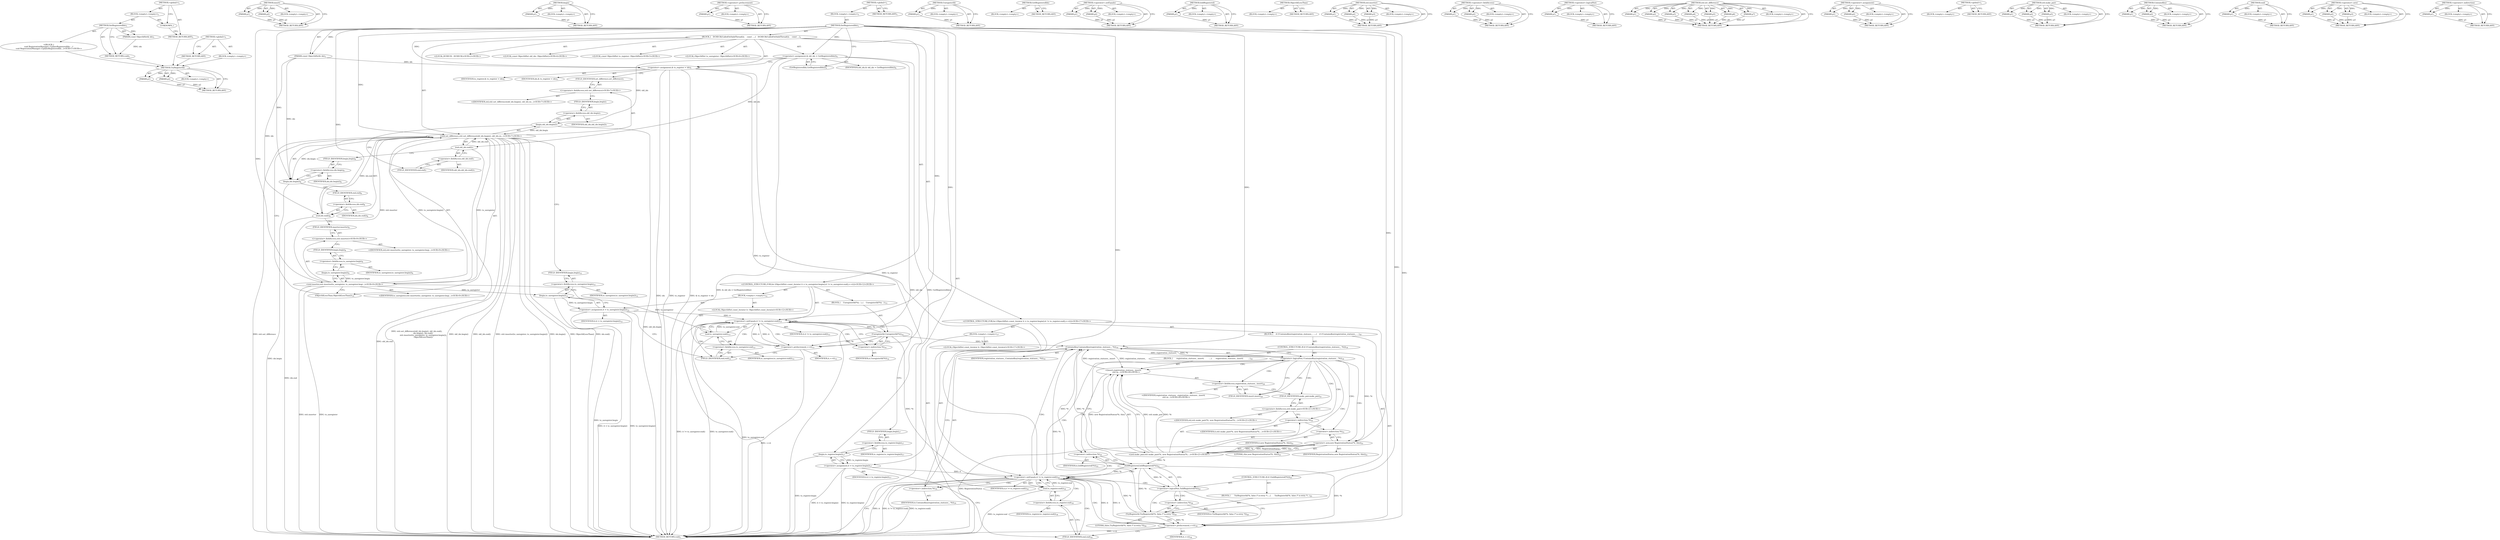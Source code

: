 digraph "&lt;global&gt;" {
vulnerable_236 [label=<(METHOD,TryRegisterId)>];
vulnerable_237 [label=<(PARAM,p1)>];
vulnerable_238 [label=<(PARAM,p2)>];
vulnerable_239 [label=<(BLOCK,&lt;empty&gt;,&lt;empty&gt;)>];
vulnerable_240 [label=<(METHOD_RETURN,ANY)>];
vulnerable_215 [label=<(METHOD,insert)>];
vulnerable_216 [label=<(PARAM,p1)>];
vulnerable_217 [label=<(PARAM,p2)>];
vulnerable_218 [label=<(BLOCK,&lt;empty&gt;,&lt;empty&gt;)>];
vulnerable_219 [label=<(METHOD_RETURN,ANY)>];
vulnerable_172 [label=<(METHOD,begin)>];
vulnerable_173 [label=<(PARAM,p1)>];
vulnerable_174 [label=<(BLOCK,&lt;empty&gt;,&lt;empty&gt;)>];
vulnerable_175 [label=<(METHOD_RETURN,ANY)>];
vulnerable_194 [label=<(METHOD,&lt;operator&gt;.preIncrement)>];
vulnerable_195 [label=<(PARAM,p1)>];
vulnerable_196 [label=<(BLOCK,&lt;empty&gt;,&lt;empty&gt;)>];
vulnerable_197 [label=<(METHOD_RETURN,ANY)>];
vulnerable_6 [label=<(METHOD,&lt;global&gt;)<SUB>1</SUB>>];
vulnerable_7 [label=<(BLOCK,&lt;empty&gt;,&lt;empty&gt;)<SUB>1</SUB>>];
vulnerable_8 [label=<(METHOD,SetRegisteredIds)<SUB>1</SUB>>];
vulnerable_9 [label=<(PARAM,const ObjectIdSet&amp; ids)<SUB>1</SUB>>];
vulnerable_10 [label=<(BLOCK,{
   DCHECK(CalledOnValidThread());
 
   const ...,{
   DCHECK(CalledOnValidThread());
 
   const ...)<SUB>1</SUB>>];
vulnerable_11 [label="<(LOCAL,DCHECK : DCHECK)<SUB>2</SUB>>"];
vulnerable_12 [label="<(LOCAL,const ObjectIdSet old_ids: ObjectIdSet)<SUB>4</SUB>>"];
vulnerable_13 [label=<(&lt;operator&gt;.assignment,&amp; old_ids = GetRegisteredIds())<SUB>4</SUB>>];
vulnerable_14 [label=<(IDENTIFIER,old_ids,&amp; old_ids = GetRegisteredIds())<SUB>4</SUB>>];
vulnerable_15 [label=<(GetRegisteredIds,GetRegisteredIds())<SUB>4</SUB>>];
vulnerable_16 [label="<(LOCAL,const ObjectIdSet to_register: ObjectIdSet)<SUB>5</SUB>>"];
vulnerable_17 [label=<(&lt;operator&gt;.assignment,&amp; to_register = ids)<SUB>5</SUB>>];
vulnerable_18 [label=<(IDENTIFIER,to_register,&amp; to_register = ids)<SUB>5</SUB>>];
vulnerable_19 [label=<(IDENTIFIER,ids,&amp; to_register = ids)<SUB>5</SUB>>];
vulnerable_20 [label="<(LOCAL,ObjectIdSet to_unregister: ObjectIdSet)<SUB>6</SUB>>"];
vulnerable_21 [label="<(std.set_difference,std::set_difference(old_ids.begin(), old_ids.en...)<SUB>7</SUB>>"];
vulnerable_22 [label="<(&lt;operator&gt;.fieldAccess,std::set_difference)<SUB>7</SUB>>"];
vulnerable_23 [label="<(IDENTIFIER,std,std::set_difference(old_ids.begin(), old_ids.en...)<SUB>7</SUB>>"];
vulnerable_24 [label=<(FIELD_IDENTIFIER,set_difference,set_difference)<SUB>7</SUB>>];
vulnerable_25 [label=<(begin,old_ids.begin())<SUB>7</SUB>>];
vulnerable_26 [label=<(&lt;operator&gt;.fieldAccess,old_ids.begin)<SUB>7</SUB>>];
vulnerable_27 [label=<(IDENTIFIER,old_ids,old_ids.begin())<SUB>7</SUB>>];
vulnerable_28 [label=<(FIELD_IDENTIFIER,begin,begin)<SUB>7</SUB>>];
vulnerable_29 [label=<(end,old_ids.end())<SUB>7</SUB>>];
vulnerable_30 [label=<(&lt;operator&gt;.fieldAccess,old_ids.end)<SUB>7</SUB>>];
vulnerable_31 [label=<(IDENTIFIER,old_ids,old_ids.end())<SUB>7</SUB>>];
vulnerable_32 [label=<(FIELD_IDENTIFIER,end,end)<SUB>7</SUB>>];
vulnerable_33 [label=<(begin,ids.begin())<SUB>8</SUB>>];
vulnerable_34 [label=<(&lt;operator&gt;.fieldAccess,ids.begin)<SUB>8</SUB>>];
vulnerable_35 [label=<(IDENTIFIER,ids,ids.begin())<SUB>8</SUB>>];
vulnerable_36 [label=<(FIELD_IDENTIFIER,begin,begin)<SUB>8</SUB>>];
vulnerable_37 [label=<(end,ids.end())<SUB>8</SUB>>];
vulnerable_38 [label=<(&lt;operator&gt;.fieldAccess,ids.end)<SUB>8</SUB>>];
vulnerable_39 [label=<(IDENTIFIER,ids,ids.end())<SUB>8</SUB>>];
vulnerable_40 [label=<(FIELD_IDENTIFIER,end,end)<SUB>8</SUB>>];
vulnerable_41 [label="<(std.inserter,std::inserter(to_unregister, to_unregister.begi...)<SUB>9</SUB>>"];
vulnerable_42 [label="<(&lt;operator&gt;.fieldAccess,std::inserter)<SUB>9</SUB>>"];
vulnerable_43 [label="<(IDENTIFIER,std,std::inserter(to_unregister, to_unregister.begi...)<SUB>9</SUB>>"];
vulnerable_44 [label=<(FIELD_IDENTIFIER,inserter,inserter)<SUB>9</SUB>>];
vulnerable_45 [label="<(IDENTIFIER,to_unregister,std::inserter(to_unregister, to_unregister.begi...)<SUB>9</SUB>>"];
vulnerable_46 [label=<(begin,to_unregister.begin())<SUB>9</SUB>>];
vulnerable_47 [label=<(&lt;operator&gt;.fieldAccess,to_unregister.begin)<SUB>9</SUB>>];
vulnerable_48 [label=<(IDENTIFIER,to_unregister,to_unregister.begin())<SUB>9</SUB>>];
vulnerable_49 [label=<(FIELD_IDENTIFIER,begin,begin)<SUB>9</SUB>>];
vulnerable_50 [label=<(ObjectIdLessThan,ObjectIdLessThan())<SUB>10</SUB>>];
vulnerable_51 [label="<(CONTROL_STRUCTURE,FOR,for (ObjectIdSet::const_iterator it = to_unregister.begin();it != to_unregister.end();++it))<SUB>12</SUB>>"];
vulnerable_52 [label=<(BLOCK,&lt;empty&gt;,&lt;empty&gt;)<SUB>12</SUB>>];
vulnerable_53 [label="<(LOCAL,ObjectIdSet.const_iterator it: ObjectIdSet.const_iterator)<SUB>12</SUB>>"];
vulnerable_54 [label=<(&lt;operator&gt;.assignment,it = to_unregister.begin())<SUB>12</SUB>>];
vulnerable_55 [label=<(IDENTIFIER,it,it = to_unregister.begin())<SUB>12</SUB>>];
vulnerable_56 [label=<(begin,to_unregister.begin())<SUB>12</SUB>>];
vulnerable_57 [label=<(&lt;operator&gt;.fieldAccess,to_unregister.begin)<SUB>12</SUB>>];
vulnerable_58 [label=<(IDENTIFIER,to_unregister,to_unregister.begin())<SUB>12</SUB>>];
vulnerable_59 [label=<(FIELD_IDENTIFIER,begin,begin)<SUB>12</SUB>>];
vulnerable_60 [label=<(&lt;operator&gt;.notEquals,it != to_unregister.end())<SUB>13</SUB>>];
vulnerable_61 [label=<(IDENTIFIER,it,it != to_unregister.end())<SUB>13</SUB>>];
vulnerable_62 [label=<(end,to_unregister.end())<SUB>13</SUB>>];
vulnerable_63 [label=<(&lt;operator&gt;.fieldAccess,to_unregister.end)<SUB>13</SUB>>];
vulnerable_64 [label=<(IDENTIFIER,to_unregister,to_unregister.end())<SUB>13</SUB>>];
vulnerable_65 [label=<(FIELD_IDENTIFIER,end,end)<SUB>13</SUB>>];
vulnerable_66 [label=<(&lt;operator&gt;.preIncrement,++it)<SUB>13</SUB>>];
vulnerable_67 [label=<(IDENTIFIER,it,++it)<SUB>13</SUB>>];
vulnerable_68 [label=<(BLOCK,{
    UnregisterId(*it);
  },{
    UnregisterId(*it);
  })<SUB>13</SUB>>];
vulnerable_69 [label=<(UnregisterId,UnregisterId(*it))<SUB>14</SUB>>];
vulnerable_70 [label=<(&lt;operator&gt;.indirection,*it)<SUB>14</SUB>>];
vulnerable_71 [label=<(IDENTIFIER,it,UnregisterId(*it))<SUB>14</SUB>>];
vulnerable_72 [label="<(CONTROL_STRUCTURE,FOR,for (ObjectIdSet::const_iterator it = to_register.begin();it != to_register.end();++it))<SUB>17</SUB>>"];
vulnerable_73 [label=<(BLOCK,&lt;empty&gt;,&lt;empty&gt;)<SUB>17</SUB>>];
vulnerable_74 [label="<(LOCAL,ObjectIdSet.const_iterator it: ObjectIdSet.const_iterator)<SUB>17</SUB>>"];
vulnerable_75 [label=<(&lt;operator&gt;.assignment,it = to_register.begin())<SUB>17</SUB>>];
vulnerable_76 [label=<(IDENTIFIER,it,it = to_register.begin())<SUB>17</SUB>>];
vulnerable_77 [label=<(begin,to_register.begin())<SUB>17</SUB>>];
vulnerable_78 [label=<(&lt;operator&gt;.fieldAccess,to_register.begin)<SUB>17</SUB>>];
vulnerable_79 [label=<(IDENTIFIER,to_register,to_register.begin())<SUB>17</SUB>>];
vulnerable_80 [label=<(FIELD_IDENTIFIER,begin,begin)<SUB>17</SUB>>];
vulnerable_81 [label=<(&lt;operator&gt;.notEquals,it != to_register.end())<SUB>18</SUB>>];
vulnerable_82 [label=<(IDENTIFIER,it,it != to_register.end())<SUB>18</SUB>>];
vulnerable_83 [label=<(end,to_register.end())<SUB>18</SUB>>];
vulnerable_84 [label=<(&lt;operator&gt;.fieldAccess,to_register.end)<SUB>18</SUB>>];
vulnerable_85 [label=<(IDENTIFIER,to_register,to_register.end())<SUB>18</SUB>>];
vulnerable_86 [label=<(FIELD_IDENTIFIER,end,end)<SUB>18</SUB>>];
vulnerable_87 [label=<(&lt;operator&gt;.preIncrement,++it)<SUB>18</SUB>>];
vulnerable_88 [label=<(IDENTIFIER,it,++it)<SUB>18</SUB>>];
vulnerable_89 [label=<(BLOCK,{
    if (!ContainsKey(registration_statuses_, ...,{
    if (!ContainsKey(registration_statuses_, ...)<SUB>18</SUB>>];
vulnerable_90 [label=<(CONTROL_STRUCTURE,IF,if (!ContainsKey(registration_statuses_, *it)))<SUB>19</SUB>>];
vulnerable_91 [label=<(&lt;operator&gt;.logicalNot,!ContainsKey(registration_statuses_, *it))<SUB>19</SUB>>];
vulnerable_92 [label=<(ContainsKey,ContainsKey(registration_statuses_, *it))<SUB>19</SUB>>];
vulnerable_93 [label=<(IDENTIFIER,registration_statuses_,ContainsKey(registration_statuses_, *it))<SUB>19</SUB>>];
vulnerable_94 [label=<(&lt;operator&gt;.indirection,*it)<SUB>19</SUB>>];
vulnerable_95 [label=<(IDENTIFIER,it,ContainsKey(registration_statuses_, *it))<SUB>19</SUB>>];
vulnerable_96 [label=<(BLOCK,{
      registration_statuses_.insert(
        ...,{
      registration_statuses_.insert(
        ...)<SUB>19</SUB>>];
vulnerable_97 [label="<(insert,registration_statuses_.insert(
          std::m...)<SUB>20</SUB>>"];
vulnerable_98 [label=<(&lt;operator&gt;.fieldAccess,registration_statuses_.insert)<SUB>20</SUB>>];
vulnerable_99 [label="<(IDENTIFIER,registration_statuses_,registration_statuses_.insert(
          std::m...)<SUB>20</SUB>>"];
vulnerable_100 [label=<(FIELD_IDENTIFIER,insert,insert)<SUB>20</SUB>>];
vulnerable_101 [label="<(std.make_pair,std::make_pair(*it, new RegistrationStatus(*it,...)<SUB>21</SUB>>"];
vulnerable_102 [label="<(&lt;operator&gt;.fieldAccess,std::make_pair)<SUB>21</SUB>>"];
vulnerable_103 [label="<(IDENTIFIER,std,std::make_pair(*it, new RegistrationStatus(*it,...)<SUB>21</SUB>>"];
vulnerable_104 [label=<(FIELD_IDENTIFIER,make_pair,make_pair)<SUB>21</SUB>>];
vulnerable_105 [label=<(&lt;operator&gt;.indirection,*it)<SUB>21</SUB>>];
vulnerable_106 [label="<(IDENTIFIER,it,std::make_pair(*it, new RegistrationStatus(*it,...)<SUB>21</SUB>>"];
vulnerable_107 [label=<(&lt;operator&gt;.new,new RegistrationStatus(*it, this))<SUB>21</SUB>>];
vulnerable_108 [label=<(IDENTIFIER,RegistrationStatus,new RegistrationStatus(*it, this))<SUB>21</SUB>>];
vulnerable_109 [label=<(&lt;operator&gt;.indirection,*it)<SUB>21</SUB>>];
vulnerable_110 [label=<(IDENTIFIER,it,new RegistrationStatus(*it, this))<SUB>21</SUB>>];
vulnerable_111 [label=<(LITERAL,this,new RegistrationStatus(*it, this))<SUB>21</SUB>>];
vulnerable_112 [label=<(CONTROL_STRUCTURE,IF,if (!IsIdRegistered(*it)))<SUB>23</SUB>>];
vulnerable_113 [label=<(&lt;operator&gt;.logicalNot,!IsIdRegistered(*it))<SUB>23</SUB>>];
vulnerable_114 [label=<(IsIdRegistered,IsIdRegistered(*it))<SUB>23</SUB>>];
vulnerable_115 [label=<(&lt;operator&gt;.indirection,*it)<SUB>23</SUB>>];
vulnerable_116 [label=<(IDENTIFIER,it,IsIdRegistered(*it))<SUB>23</SUB>>];
vulnerable_117 [label=<(BLOCK,{
      TryRegisterId(*it, false /* is-retry */...,{
      TryRegisterId(*it, false /* is-retry */...)<SUB>23</SUB>>];
vulnerable_118 [label=<(TryRegisterId,TryRegisterId(*it, false /* is-retry */))<SUB>24</SUB>>];
vulnerable_119 [label=<(&lt;operator&gt;.indirection,*it)<SUB>24</SUB>>];
vulnerable_120 [label=<(IDENTIFIER,it,TryRegisterId(*it, false /* is-retry */))<SUB>24</SUB>>];
vulnerable_121 [label=<(LITERAL,false,TryRegisterId(*it, false /* is-retry */))<SUB>24</SUB>>];
vulnerable_122 [label=<(METHOD_RETURN,void)<SUB>1</SUB>>];
vulnerable_124 [label=<(METHOD_RETURN,ANY)<SUB>1</SUB>>];
vulnerable_198 [label=<(METHOD,UnregisterId)>];
vulnerable_199 [label=<(PARAM,p1)>];
vulnerable_200 [label=<(BLOCK,&lt;empty&gt;,&lt;empty&gt;)>];
vulnerable_201 [label=<(METHOD_RETURN,ANY)>];
vulnerable_154 [label=<(METHOD,GetRegisteredIds)>];
vulnerable_155 [label=<(BLOCK,&lt;empty&gt;,&lt;empty&gt;)>];
vulnerable_156 [label=<(METHOD_RETURN,ANY)>];
vulnerable_189 [label=<(METHOD,&lt;operator&gt;.notEquals)>];
vulnerable_190 [label=<(PARAM,p1)>];
vulnerable_191 [label=<(PARAM,p2)>];
vulnerable_192 [label=<(BLOCK,&lt;empty&gt;,&lt;empty&gt;)>];
vulnerable_193 [label=<(METHOD_RETURN,ANY)>];
vulnerable_232 [label=<(METHOD,IsIdRegistered)>];
vulnerable_233 [label=<(PARAM,p1)>];
vulnerable_234 [label=<(BLOCK,&lt;empty&gt;,&lt;empty&gt;)>];
vulnerable_235 [label=<(METHOD_RETURN,ANY)>];
vulnerable_186 [label=<(METHOD,ObjectIdLessThan)>];
vulnerable_187 [label=<(BLOCK,&lt;empty&gt;,&lt;empty&gt;)>];
vulnerable_188 [label=<(METHOD_RETURN,ANY)>];
vulnerable_180 [label=<(METHOD,std.inserter)>];
vulnerable_181 [label=<(PARAM,p1)>];
vulnerable_182 [label=<(PARAM,p2)>];
vulnerable_183 [label=<(PARAM,p3)>];
vulnerable_184 [label=<(BLOCK,&lt;empty&gt;,&lt;empty&gt;)>];
vulnerable_185 [label=<(METHOD_RETURN,ANY)>];
vulnerable_167 [label=<(METHOD,&lt;operator&gt;.fieldAccess)>];
vulnerable_168 [label=<(PARAM,p1)>];
vulnerable_169 [label=<(PARAM,p2)>];
vulnerable_170 [label=<(BLOCK,&lt;empty&gt;,&lt;empty&gt;)>];
vulnerable_171 [label=<(METHOD_RETURN,ANY)>];
vulnerable_206 [label=<(METHOD,&lt;operator&gt;.logicalNot)>];
vulnerable_207 [label=<(PARAM,p1)>];
vulnerable_208 [label=<(BLOCK,&lt;empty&gt;,&lt;empty&gt;)>];
vulnerable_209 [label=<(METHOD_RETURN,ANY)>];
vulnerable_157 [label=<(METHOD,std.set_difference)>];
vulnerable_158 [label=<(PARAM,p1)>];
vulnerable_159 [label=<(PARAM,p2)>];
vulnerable_160 [label=<(PARAM,p3)>];
vulnerable_161 [label=<(PARAM,p4)>];
vulnerable_162 [label=<(PARAM,p5)>];
vulnerable_163 [label=<(PARAM,p6)>];
vulnerable_164 [label=<(PARAM,p7)>];
vulnerable_165 [label=<(BLOCK,&lt;empty&gt;,&lt;empty&gt;)>];
vulnerable_166 [label=<(METHOD_RETURN,ANY)>];
vulnerable_149 [label=<(METHOD,&lt;operator&gt;.assignment)>];
vulnerable_150 [label=<(PARAM,p1)>];
vulnerable_151 [label=<(PARAM,p2)>];
vulnerable_152 [label=<(BLOCK,&lt;empty&gt;,&lt;empty&gt;)>];
vulnerable_153 [label=<(METHOD_RETURN,ANY)>];
vulnerable_143 [label=<(METHOD,&lt;global&gt;)<SUB>1</SUB>>];
vulnerable_144 [label=<(BLOCK,&lt;empty&gt;,&lt;empty&gt;)>];
vulnerable_145 [label=<(METHOD_RETURN,ANY)>];
vulnerable_220 [label=<(METHOD,std.make_pair)>];
vulnerable_221 [label=<(PARAM,p1)>];
vulnerable_222 [label=<(PARAM,p2)>];
vulnerable_223 [label=<(PARAM,p3)>];
vulnerable_224 [label=<(BLOCK,&lt;empty&gt;,&lt;empty&gt;)>];
vulnerable_225 [label=<(METHOD_RETURN,ANY)>];
vulnerable_210 [label=<(METHOD,ContainsKey)>];
vulnerable_211 [label=<(PARAM,p1)>];
vulnerable_212 [label=<(PARAM,p2)>];
vulnerable_213 [label=<(BLOCK,&lt;empty&gt;,&lt;empty&gt;)>];
vulnerable_214 [label=<(METHOD_RETURN,ANY)>];
vulnerable_176 [label=<(METHOD,end)>];
vulnerable_177 [label=<(PARAM,p1)>];
vulnerable_178 [label=<(BLOCK,&lt;empty&gt;,&lt;empty&gt;)>];
vulnerable_179 [label=<(METHOD_RETURN,ANY)>];
vulnerable_226 [label=<(METHOD,&lt;operator&gt;.new)>];
vulnerable_227 [label=<(PARAM,p1)>];
vulnerable_228 [label=<(PARAM,p2)>];
vulnerable_229 [label=<(PARAM,p3)>];
vulnerable_230 [label=<(BLOCK,&lt;empty&gt;,&lt;empty&gt;)>];
vulnerable_231 [label=<(METHOD_RETURN,ANY)>];
vulnerable_202 [label=<(METHOD,&lt;operator&gt;.indirection)>];
vulnerable_203 [label=<(PARAM,p1)>];
vulnerable_204 [label=<(BLOCK,&lt;empty&gt;,&lt;empty&gt;)>];
vulnerable_205 [label=<(METHOD_RETURN,ANY)>];
fixed_6 [label=<(METHOD,&lt;global&gt;)<SUB>1</SUB>>];
fixed_7 [label=<(BLOCK,&lt;empty&gt;,&lt;empty&gt;)<SUB>1</SUB>>];
fixed_8 [label=<(METHOD,SetRegisteredIds)<SUB>1</SUB>>];
fixed_9 [label=<(PARAM,const ObjectIdSet&amp; ids)<SUB>1</SUB>>];
fixed_10 [label="<(BLOCK,{
void RegistrationManager::UpdateRegisteredIds...,{
void RegistrationManager::UpdateRegisteredIds...)<SUB>1</SUB>>"];
fixed_11 [label=<(METHOD_RETURN,void)<SUB>1</SUB>>];
fixed_13 [label=<(UNKNOWN,,)>];
fixed_14 [label=<(METHOD_RETURN,ANY)<SUB>1</SUB>>];
fixed_23 [label=<(METHOD,&lt;global&gt;)<SUB>1</SUB>>];
fixed_24 [label=<(BLOCK,&lt;empty&gt;,&lt;empty&gt;)>];
fixed_25 [label=<(METHOD_RETURN,ANY)>];
vulnerable_236 -> vulnerable_237  [key=0, label="AST: "];
vulnerable_236 -> vulnerable_237  [key=1, label="DDG: "];
vulnerable_236 -> vulnerable_239  [key=0, label="AST: "];
vulnerable_236 -> vulnerable_238  [key=0, label="AST: "];
vulnerable_236 -> vulnerable_238  [key=1, label="DDG: "];
vulnerable_236 -> vulnerable_240  [key=0, label="AST: "];
vulnerable_236 -> vulnerable_240  [key=1, label="CFG: "];
vulnerable_237 -> vulnerable_240  [key=0, label="DDG: p1"];
vulnerable_238 -> vulnerable_240  [key=0, label="DDG: p2"];
vulnerable_215 -> vulnerable_216  [key=0, label="AST: "];
vulnerable_215 -> vulnerable_216  [key=1, label="DDG: "];
vulnerable_215 -> vulnerable_218  [key=0, label="AST: "];
vulnerable_215 -> vulnerable_217  [key=0, label="AST: "];
vulnerable_215 -> vulnerable_217  [key=1, label="DDG: "];
vulnerable_215 -> vulnerable_219  [key=0, label="AST: "];
vulnerable_215 -> vulnerable_219  [key=1, label="CFG: "];
vulnerable_216 -> vulnerable_219  [key=0, label="DDG: p1"];
vulnerable_217 -> vulnerable_219  [key=0, label="DDG: p2"];
vulnerable_172 -> vulnerable_173  [key=0, label="AST: "];
vulnerable_172 -> vulnerable_173  [key=1, label="DDG: "];
vulnerable_172 -> vulnerable_174  [key=0, label="AST: "];
vulnerable_172 -> vulnerable_175  [key=0, label="AST: "];
vulnerable_172 -> vulnerable_175  [key=1, label="CFG: "];
vulnerable_173 -> vulnerable_175  [key=0, label="DDG: p1"];
vulnerable_194 -> vulnerable_195  [key=0, label="AST: "];
vulnerable_194 -> vulnerable_195  [key=1, label="DDG: "];
vulnerable_194 -> vulnerable_196  [key=0, label="AST: "];
vulnerable_194 -> vulnerable_197  [key=0, label="AST: "];
vulnerable_194 -> vulnerable_197  [key=1, label="CFG: "];
vulnerable_195 -> vulnerable_197  [key=0, label="DDG: p1"];
vulnerable_6 -> vulnerable_7  [key=0, label="AST: "];
vulnerable_6 -> vulnerable_124  [key=0, label="AST: "];
vulnerable_6 -> vulnerable_124  [key=1, label="CFG: "];
vulnerable_7 -> vulnerable_8  [key=0, label="AST: "];
vulnerable_8 -> vulnerable_9  [key=0, label="AST: "];
vulnerable_8 -> vulnerable_9  [key=1, label="DDG: "];
vulnerable_8 -> vulnerable_10  [key=0, label="AST: "];
vulnerable_8 -> vulnerable_122  [key=0, label="AST: "];
vulnerable_8 -> vulnerable_15  [key=0, label="CFG: "];
vulnerable_8 -> vulnerable_13  [key=0, label="DDG: "];
vulnerable_8 -> vulnerable_17  [key=0, label="DDG: "];
vulnerable_8 -> vulnerable_21  [key=0, label="DDG: "];
vulnerable_8 -> vulnerable_33  [key=0, label="DDG: "];
vulnerable_8 -> vulnerable_37  [key=0, label="DDG: "];
vulnerable_8 -> vulnerable_41  [key=0, label="DDG: "];
vulnerable_8 -> vulnerable_60  [key=0, label="DDG: "];
vulnerable_8 -> vulnerable_66  [key=0, label="DDG: "];
vulnerable_8 -> vulnerable_81  [key=0, label="DDG: "];
vulnerable_8 -> vulnerable_87  [key=0, label="DDG: "];
vulnerable_8 -> vulnerable_92  [key=0, label="DDG: "];
vulnerable_8 -> vulnerable_118  [key=0, label="DDG: "];
vulnerable_8 -> vulnerable_107  [key=0, label="DDG: "];
vulnerable_9 -> vulnerable_17  [key=0, label="DDG: ids"];
vulnerable_9 -> vulnerable_33  [key=0, label="DDG: ids"];
vulnerable_9 -> vulnerable_37  [key=0, label="DDG: ids"];
vulnerable_10 -> vulnerable_11  [key=0, label="AST: "];
vulnerable_10 -> vulnerable_12  [key=0, label="AST: "];
vulnerable_10 -> vulnerable_13  [key=0, label="AST: "];
vulnerable_10 -> vulnerable_16  [key=0, label="AST: "];
vulnerable_10 -> vulnerable_17  [key=0, label="AST: "];
vulnerable_10 -> vulnerable_20  [key=0, label="AST: "];
vulnerable_10 -> vulnerable_21  [key=0, label="AST: "];
vulnerable_10 -> vulnerable_51  [key=0, label="AST: "];
vulnerable_10 -> vulnerable_72  [key=0, label="AST: "];
vulnerable_13 -> vulnerable_14  [key=0, label="AST: "];
vulnerable_13 -> vulnerable_15  [key=0, label="AST: "];
vulnerable_13 -> vulnerable_17  [key=0, label="CFG: "];
vulnerable_13 -> vulnerable_122  [key=0, label="DDG: old_ids"];
vulnerable_13 -> vulnerable_122  [key=1, label="DDG: GetRegisteredIds()"];
vulnerable_13 -> vulnerable_122  [key=2, label="DDG: &amp; old_ids = GetRegisteredIds()"];
vulnerable_13 -> vulnerable_25  [key=0, label="DDG: old_ids"];
vulnerable_13 -> vulnerable_29  [key=0, label="DDG: old_ids"];
vulnerable_15 -> vulnerable_13  [key=0, label="CFG: "];
vulnerable_17 -> vulnerable_18  [key=0, label="AST: "];
vulnerable_17 -> vulnerable_19  [key=0, label="AST: "];
vulnerable_17 -> vulnerable_24  [key=0, label="CFG: "];
vulnerable_17 -> vulnerable_122  [key=0, label="DDG: to_register"];
vulnerable_17 -> vulnerable_122  [key=1, label="DDG: ids"];
vulnerable_17 -> vulnerable_122  [key=2, label="DDG: &amp; to_register = ids"];
vulnerable_17 -> vulnerable_83  [key=0, label="DDG: to_register"];
vulnerable_17 -> vulnerable_77  [key=0, label="DDG: to_register"];
vulnerable_21 -> vulnerable_22  [key=0, label="AST: "];
vulnerable_21 -> vulnerable_25  [key=0, label="AST: "];
vulnerable_21 -> vulnerable_29  [key=0, label="AST: "];
vulnerable_21 -> vulnerable_33  [key=0, label="AST: "];
vulnerable_21 -> vulnerable_37  [key=0, label="AST: "];
vulnerable_21 -> vulnerable_41  [key=0, label="AST: "];
vulnerable_21 -> vulnerable_50  [key=0, label="AST: "];
vulnerable_21 -> vulnerable_59  [key=0, label="CFG: "];
vulnerable_21 -> vulnerable_122  [key=0, label="DDG: std::set_difference"];
vulnerable_21 -> vulnerable_122  [key=1, label="DDG: old_ids.begin()"];
vulnerable_21 -> vulnerable_122  [key=2, label="DDG: old_ids.end()"];
vulnerable_21 -> vulnerable_122  [key=3, label="DDG: ids.begin()"];
vulnerable_21 -> vulnerable_122  [key=4, label="DDG: ids.end()"];
vulnerable_21 -> vulnerable_122  [key=5, label="DDG: std::inserter(to_unregister, to_unregister.begin())"];
vulnerable_21 -> vulnerable_122  [key=6, label="DDG: ObjectIdLessThan()"];
vulnerable_21 -> vulnerable_122  [key=7, label="DDG: std::set_difference(old_ids.begin(), old_ids.end(),
                      ids.begin(), ids.end(),
                      std::inserter(to_unregister, to_unregister.begin()),
                      ObjectIdLessThan())"];
vulnerable_22 -> vulnerable_23  [key=0, label="AST: "];
vulnerable_22 -> vulnerable_24  [key=0, label="AST: "];
vulnerable_22 -> vulnerable_28  [key=0, label="CFG: "];
vulnerable_24 -> vulnerable_22  [key=0, label="CFG: "];
vulnerable_25 -> vulnerable_26  [key=0, label="AST: "];
vulnerable_25 -> vulnerable_32  [key=0, label="CFG: "];
vulnerable_25 -> vulnerable_122  [key=0, label="DDG: old_ids.begin"];
vulnerable_25 -> vulnerable_21  [key=0, label="DDG: old_ids.begin"];
vulnerable_26 -> vulnerable_27  [key=0, label="AST: "];
vulnerable_26 -> vulnerable_28  [key=0, label="AST: "];
vulnerable_26 -> vulnerable_25  [key=0, label="CFG: "];
vulnerable_28 -> vulnerable_26  [key=0, label="CFG: "];
vulnerable_29 -> vulnerable_30  [key=0, label="AST: "];
vulnerable_29 -> vulnerable_36  [key=0, label="CFG: "];
vulnerable_29 -> vulnerable_122  [key=0, label="DDG: old_ids.end"];
vulnerable_29 -> vulnerable_21  [key=0, label="DDG: old_ids.end"];
vulnerable_30 -> vulnerable_31  [key=0, label="AST: "];
vulnerable_30 -> vulnerable_32  [key=0, label="AST: "];
vulnerable_30 -> vulnerable_29  [key=0, label="CFG: "];
vulnerable_32 -> vulnerable_30  [key=0, label="CFG: "];
vulnerable_33 -> vulnerable_34  [key=0, label="AST: "];
vulnerable_33 -> vulnerable_40  [key=0, label="CFG: "];
vulnerable_33 -> vulnerable_122  [key=0, label="DDG: ids.begin"];
vulnerable_33 -> vulnerable_21  [key=0, label="DDG: ids.begin"];
vulnerable_34 -> vulnerable_35  [key=0, label="AST: "];
vulnerable_34 -> vulnerable_36  [key=0, label="AST: "];
vulnerable_34 -> vulnerable_33  [key=0, label="CFG: "];
vulnerable_36 -> vulnerable_34  [key=0, label="CFG: "];
vulnerable_37 -> vulnerable_38  [key=0, label="AST: "];
vulnerable_37 -> vulnerable_44  [key=0, label="CFG: "];
vulnerable_37 -> vulnerable_122  [key=0, label="DDG: ids.end"];
vulnerable_37 -> vulnerable_21  [key=0, label="DDG: ids.end"];
vulnerable_38 -> vulnerable_39  [key=0, label="AST: "];
vulnerable_38 -> vulnerable_40  [key=0, label="AST: "];
vulnerable_38 -> vulnerable_37  [key=0, label="CFG: "];
vulnerable_40 -> vulnerable_38  [key=0, label="CFG: "];
vulnerable_41 -> vulnerable_42  [key=0, label="AST: "];
vulnerable_41 -> vulnerable_45  [key=0, label="AST: "];
vulnerable_41 -> vulnerable_46  [key=0, label="AST: "];
vulnerable_41 -> vulnerable_50  [key=0, label="CFG: "];
vulnerable_41 -> vulnerable_122  [key=0, label="DDG: std::inserter"];
vulnerable_41 -> vulnerable_122  [key=1, label="DDG: to_unregister"];
vulnerable_41 -> vulnerable_21  [key=0, label="DDG: std::inserter"];
vulnerable_41 -> vulnerable_21  [key=1, label="DDG: to_unregister"];
vulnerable_41 -> vulnerable_21  [key=2, label="DDG: to_unregister.begin()"];
vulnerable_41 -> vulnerable_62  [key=0, label="DDG: to_unregister"];
vulnerable_41 -> vulnerable_56  [key=0, label="DDG: to_unregister"];
vulnerable_42 -> vulnerable_43  [key=0, label="AST: "];
vulnerable_42 -> vulnerable_44  [key=0, label="AST: "];
vulnerable_42 -> vulnerable_49  [key=0, label="CFG: "];
vulnerable_44 -> vulnerable_42  [key=0, label="CFG: "];
vulnerable_46 -> vulnerable_47  [key=0, label="AST: "];
vulnerable_46 -> vulnerable_41  [key=0, label="CFG: "];
vulnerable_46 -> vulnerable_41  [key=1, label="DDG: to_unregister.begin"];
vulnerable_47 -> vulnerable_48  [key=0, label="AST: "];
vulnerable_47 -> vulnerable_49  [key=0, label="AST: "];
vulnerable_47 -> vulnerable_46  [key=0, label="CFG: "];
vulnerable_49 -> vulnerable_47  [key=0, label="CFG: "];
vulnerable_50 -> vulnerable_21  [key=0, label="CFG: "];
vulnerable_51 -> vulnerable_52  [key=0, label="AST: "];
vulnerable_51 -> vulnerable_60  [key=0, label="AST: "];
vulnerable_51 -> vulnerable_66  [key=0, label="AST: "];
vulnerable_51 -> vulnerable_68  [key=0, label="AST: "];
vulnerable_52 -> vulnerable_53  [key=0, label="AST: "];
vulnerable_52 -> vulnerable_54  [key=0, label="AST: "];
vulnerable_54 -> vulnerable_55  [key=0, label="AST: "];
vulnerable_54 -> vulnerable_56  [key=0, label="AST: "];
vulnerable_54 -> vulnerable_65  [key=0, label="CFG: "];
vulnerable_54 -> vulnerable_122  [key=0, label="DDG: to_unregister.begin()"];
vulnerable_54 -> vulnerable_122  [key=1, label="DDG: it = to_unregister.begin()"];
vulnerable_54 -> vulnerable_60  [key=0, label="DDG: it"];
vulnerable_56 -> vulnerable_57  [key=0, label="AST: "];
vulnerable_56 -> vulnerable_54  [key=0, label="CFG: "];
vulnerable_56 -> vulnerable_54  [key=1, label="DDG: to_unregister.begin"];
vulnerable_56 -> vulnerable_122  [key=0, label="DDG: to_unregister.begin"];
vulnerable_57 -> vulnerable_58  [key=0, label="AST: "];
vulnerable_57 -> vulnerable_59  [key=0, label="AST: "];
vulnerable_57 -> vulnerable_56  [key=0, label="CFG: "];
vulnerable_59 -> vulnerable_57  [key=0, label="CFG: "];
vulnerable_60 -> vulnerable_61  [key=0, label="AST: "];
vulnerable_60 -> vulnerable_62  [key=0, label="AST: "];
vulnerable_60 -> vulnerable_62  [key=1, label="CDG: "];
vulnerable_60 -> vulnerable_70  [key=0, label="CFG: "];
vulnerable_60 -> vulnerable_70  [key=1, label="CDG: "];
vulnerable_60 -> vulnerable_80  [key=0, label="CFG: "];
vulnerable_60 -> vulnerable_122  [key=0, label="DDG: to_unregister.end()"];
vulnerable_60 -> vulnerable_122  [key=1, label="DDG: it != to_unregister.end()"];
vulnerable_60 -> vulnerable_66  [key=0, label="DDG: it"];
vulnerable_60 -> vulnerable_66  [key=1, label="CDG: "];
vulnerable_60 -> vulnerable_60  [key=0, label="CDG: "];
vulnerable_60 -> vulnerable_69  [key=0, label="CDG: "];
vulnerable_60 -> vulnerable_63  [key=0, label="CDG: "];
vulnerable_60 -> vulnerable_65  [key=0, label="CDG: "];
vulnerable_62 -> vulnerable_63  [key=0, label="AST: "];
vulnerable_62 -> vulnerable_60  [key=0, label="CFG: "];
vulnerable_62 -> vulnerable_60  [key=1, label="DDG: to_unregister.end"];
vulnerable_62 -> vulnerable_122  [key=0, label="DDG: to_unregister.end"];
vulnerable_63 -> vulnerable_64  [key=0, label="AST: "];
vulnerable_63 -> vulnerable_65  [key=0, label="AST: "];
vulnerable_63 -> vulnerable_62  [key=0, label="CFG: "];
vulnerable_65 -> vulnerable_63  [key=0, label="CFG: "];
vulnerable_66 -> vulnerable_67  [key=0, label="AST: "];
vulnerable_66 -> vulnerable_65  [key=0, label="CFG: "];
vulnerable_66 -> vulnerable_122  [key=0, label="DDG: ++it"];
vulnerable_66 -> vulnerable_60  [key=0, label="DDG: it"];
vulnerable_68 -> vulnerable_69  [key=0, label="AST: "];
vulnerable_69 -> vulnerable_70  [key=0, label="AST: "];
vulnerable_69 -> vulnerable_66  [key=0, label="CFG: "];
vulnerable_69 -> vulnerable_66  [key=1, label="DDG: *it"];
vulnerable_69 -> vulnerable_60  [key=0, label="DDG: *it"];
vulnerable_69 -> vulnerable_81  [key=0, label="DDG: *it"];
vulnerable_69 -> vulnerable_92  [key=0, label="DDG: *it"];
vulnerable_70 -> vulnerable_71  [key=0, label="AST: "];
vulnerable_70 -> vulnerable_69  [key=0, label="CFG: "];
vulnerable_72 -> vulnerable_73  [key=0, label="AST: "];
vulnerable_72 -> vulnerable_81  [key=0, label="AST: "];
vulnerable_72 -> vulnerable_87  [key=0, label="AST: "];
vulnerable_72 -> vulnerable_89  [key=0, label="AST: "];
vulnerable_73 -> vulnerable_74  [key=0, label="AST: "];
vulnerable_73 -> vulnerable_75  [key=0, label="AST: "];
vulnerable_75 -> vulnerable_76  [key=0, label="AST: "];
vulnerable_75 -> vulnerable_77  [key=0, label="AST: "];
vulnerable_75 -> vulnerable_86  [key=0, label="CFG: "];
vulnerable_75 -> vulnerable_122  [key=0, label="DDG: to_register.begin()"];
vulnerable_75 -> vulnerable_122  [key=1, label="DDG: it = to_register.begin()"];
vulnerable_75 -> vulnerable_81  [key=0, label="DDG: it"];
vulnerable_77 -> vulnerable_78  [key=0, label="AST: "];
vulnerable_77 -> vulnerable_75  [key=0, label="CFG: "];
vulnerable_77 -> vulnerable_75  [key=1, label="DDG: to_register.begin"];
vulnerable_77 -> vulnerable_122  [key=0, label="DDG: to_register.begin"];
vulnerable_78 -> vulnerable_79  [key=0, label="AST: "];
vulnerable_78 -> vulnerable_80  [key=0, label="AST: "];
vulnerable_78 -> vulnerable_77  [key=0, label="CFG: "];
vulnerable_80 -> vulnerable_78  [key=0, label="CFG: "];
vulnerable_81 -> vulnerable_82  [key=0, label="AST: "];
vulnerable_81 -> vulnerable_83  [key=0, label="AST: "];
vulnerable_81 -> vulnerable_83  [key=1, label="CDG: "];
vulnerable_81 -> vulnerable_122  [key=0, label="CFG: "];
vulnerable_81 -> vulnerable_122  [key=1, label="DDG: it"];
vulnerable_81 -> vulnerable_122  [key=2, label="DDG: to_register.end()"];
vulnerable_81 -> vulnerable_122  [key=3, label="DDG: it != to_register.end()"];
vulnerable_81 -> vulnerable_94  [key=0, label="CFG: "];
vulnerable_81 -> vulnerable_94  [key=1, label="CDG: "];
vulnerable_81 -> vulnerable_87  [key=0, label="DDG: it"];
vulnerable_81 -> vulnerable_87  [key=1, label="CDG: "];
vulnerable_81 -> vulnerable_115  [key=0, label="CDG: "];
vulnerable_81 -> vulnerable_113  [key=0, label="CDG: "];
vulnerable_81 -> vulnerable_81  [key=0, label="CDG: "];
vulnerable_81 -> vulnerable_84  [key=0, label="CDG: "];
vulnerable_81 -> vulnerable_114  [key=0, label="CDG: "];
vulnerable_81 -> vulnerable_92  [key=0, label="CDG: "];
vulnerable_81 -> vulnerable_91  [key=0, label="CDG: "];
vulnerable_81 -> vulnerable_86  [key=0, label="CDG: "];
vulnerable_83 -> vulnerable_84  [key=0, label="AST: "];
vulnerable_83 -> vulnerable_81  [key=0, label="CFG: "];
vulnerable_83 -> vulnerable_81  [key=1, label="DDG: to_register.end"];
vulnerable_83 -> vulnerable_122  [key=0, label="DDG: to_register.end"];
vulnerable_84 -> vulnerable_85  [key=0, label="AST: "];
vulnerable_84 -> vulnerable_86  [key=0, label="AST: "];
vulnerable_84 -> vulnerable_83  [key=0, label="CFG: "];
vulnerable_86 -> vulnerable_84  [key=0, label="CFG: "];
vulnerable_87 -> vulnerable_88  [key=0, label="AST: "];
vulnerable_87 -> vulnerable_86  [key=0, label="CFG: "];
vulnerable_87 -> vulnerable_122  [key=0, label="DDG: ++it"];
vulnerable_87 -> vulnerable_81  [key=0, label="DDG: it"];
vulnerable_89 -> vulnerable_90  [key=0, label="AST: "];
vulnerable_89 -> vulnerable_112  [key=0, label="AST: "];
vulnerable_90 -> vulnerable_91  [key=0, label="AST: "];
vulnerable_90 -> vulnerable_96  [key=0, label="AST: "];
vulnerable_91 -> vulnerable_92  [key=0, label="AST: "];
vulnerable_91 -> vulnerable_100  [key=0, label="CFG: "];
vulnerable_91 -> vulnerable_100  [key=1, label="CDG: "];
vulnerable_91 -> vulnerable_115  [key=0, label="CFG: "];
vulnerable_91 -> vulnerable_107  [key=0, label="CDG: "];
vulnerable_91 -> vulnerable_98  [key=0, label="CDG: "];
vulnerable_91 -> vulnerable_105  [key=0, label="CDG: "];
vulnerable_91 -> vulnerable_102  [key=0, label="CDG: "];
vulnerable_91 -> vulnerable_104  [key=0, label="CDG: "];
vulnerable_91 -> vulnerable_97  [key=0, label="CDG: "];
vulnerable_91 -> vulnerable_101  [key=0, label="CDG: "];
vulnerable_91 -> vulnerable_109  [key=0, label="CDG: "];
vulnerable_92 -> vulnerable_93  [key=0, label="AST: "];
vulnerable_92 -> vulnerable_94  [key=0, label="AST: "];
vulnerable_92 -> vulnerable_91  [key=0, label="CFG: "];
vulnerable_92 -> vulnerable_91  [key=1, label="DDG: registration_statuses_"];
vulnerable_92 -> vulnerable_91  [key=2, label="DDG: *it"];
vulnerable_92 -> vulnerable_97  [key=0, label="DDG: registration_statuses_"];
vulnerable_92 -> vulnerable_114  [key=0, label="DDG: *it"];
vulnerable_92 -> vulnerable_107  [key=0, label="DDG: *it"];
vulnerable_94 -> vulnerable_95  [key=0, label="AST: "];
vulnerable_94 -> vulnerable_92  [key=0, label="CFG: "];
vulnerable_96 -> vulnerable_97  [key=0, label="AST: "];
vulnerable_97 -> vulnerable_98  [key=0, label="AST: "];
vulnerable_97 -> vulnerable_101  [key=0, label="AST: "];
vulnerable_97 -> vulnerable_115  [key=0, label="CFG: "];
vulnerable_97 -> vulnerable_92  [key=0, label="DDG: registration_statuses_.insert"];
vulnerable_98 -> vulnerable_99  [key=0, label="AST: "];
vulnerable_98 -> vulnerable_100  [key=0, label="AST: "];
vulnerable_98 -> vulnerable_104  [key=0, label="CFG: "];
vulnerable_100 -> vulnerable_98  [key=0, label="CFG: "];
vulnerable_101 -> vulnerable_102  [key=0, label="AST: "];
vulnerable_101 -> vulnerable_105  [key=0, label="AST: "];
vulnerable_101 -> vulnerable_107  [key=0, label="AST: "];
vulnerable_101 -> vulnerable_97  [key=0, label="CFG: "];
vulnerable_101 -> vulnerable_97  [key=1, label="DDG: std::make_pair"];
vulnerable_101 -> vulnerable_97  [key=2, label="DDG: *it"];
vulnerable_101 -> vulnerable_97  [key=3, label="DDG: new RegistrationStatus(*it, this)"];
vulnerable_101 -> vulnerable_114  [key=0, label="DDG: *it"];
vulnerable_102 -> vulnerable_103  [key=0, label="AST: "];
vulnerable_102 -> vulnerable_104  [key=0, label="AST: "];
vulnerable_102 -> vulnerable_105  [key=0, label="CFG: "];
vulnerable_104 -> vulnerable_102  [key=0, label="CFG: "];
vulnerable_105 -> vulnerable_106  [key=0, label="AST: "];
vulnerable_105 -> vulnerable_109  [key=0, label="CFG: "];
vulnerable_107 -> vulnerable_108  [key=0, label="AST: "];
vulnerable_107 -> vulnerable_109  [key=0, label="AST: "];
vulnerable_107 -> vulnerable_111  [key=0, label="AST: "];
vulnerable_107 -> vulnerable_101  [key=0, label="CFG: "];
vulnerable_107 -> vulnerable_101  [key=1, label="DDG: *it"];
vulnerable_107 -> vulnerable_101  [key=2, label="DDG: RegistrationStatus"];
vulnerable_107 -> vulnerable_101  [key=3, label="DDG: this"];
vulnerable_107 -> vulnerable_122  [key=0, label="DDG: RegistrationStatus"];
vulnerable_109 -> vulnerable_110  [key=0, label="AST: "];
vulnerable_109 -> vulnerable_107  [key=0, label="CFG: "];
vulnerable_112 -> vulnerable_113  [key=0, label="AST: "];
vulnerable_112 -> vulnerable_117  [key=0, label="AST: "];
vulnerable_113 -> vulnerable_114  [key=0, label="AST: "];
vulnerable_113 -> vulnerable_119  [key=0, label="CFG: "];
vulnerable_113 -> vulnerable_119  [key=1, label="CDG: "];
vulnerable_113 -> vulnerable_87  [key=0, label="CFG: "];
vulnerable_113 -> vulnerable_118  [key=0, label="CDG: "];
vulnerable_114 -> vulnerable_115  [key=0, label="AST: "];
vulnerable_114 -> vulnerable_113  [key=0, label="CFG: "];
vulnerable_114 -> vulnerable_113  [key=1, label="DDG: *it"];
vulnerable_114 -> vulnerable_81  [key=0, label="DDG: *it"];
vulnerable_114 -> vulnerable_87  [key=0, label="DDG: *it"];
vulnerable_114 -> vulnerable_92  [key=0, label="DDG: *it"];
vulnerable_114 -> vulnerable_118  [key=0, label="DDG: *it"];
vulnerable_115 -> vulnerable_116  [key=0, label="AST: "];
vulnerable_115 -> vulnerable_114  [key=0, label="CFG: "];
vulnerable_117 -> vulnerable_118  [key=0, label="AST: "];
vulnerable_118 -> vulnerable_119  [key=0, label="AST: "];
vulnerable_118 -> vulnerable_121  [key=0, label="AST: "];
vulnerable_118 -> vulnerable_87  [key=0, label="CFG: "];
vulnerable_118 -> vulnerable_87  [key=1, label="DDG: *it"];
vulnerable_118 -> vulnerable_81  [key=0, label="DDG: *it"];
vulnerable_118 -> vulnerable_92  [key=0, label="DDG: *it"];
vulnerable_119 -> vulnerable_120  [key=0, label="AST: "];
vulnerable_119 -> vulnerable_118  [key=0, label="CFG: "];
vulnerable_198 -> vulnerable_199  [key=0, label="AST: "];
vulnerable_198 -> vulnerable_199  [key=1, label="DDG: "];
vulnerable_198 -> vulnerable_200  [key=0, label="AST: "];
vulnerable_198 -> vulnerable_201  [key=0, label="AST: "];
vulnerable_198 -> vulnerable_201  [key=1, label="CFG: "];
vulnerable_199 -> vulnerable_201  [key=0, label="DDG: p1"];
vulnerable_154 -> vulnerable_155  [key=0, label="AST: "];
vulnerable_154 -> vulnerable_156  [key=0, label="AST: "];
vulnerable_154 -> vulnerable_156  [key=1, label="CFG: "];
vulnerable_189 -> vulnerable_190  [key=0, label="AST: "];
vulnerable_189 -> vulnerable_190  [key=1, label="DDG: "];
vulnerable_189 -> vulnerable_192  [key=0, label="AST: "];
vulnerable_189 -> vulnerable_191  [key=0, label="AST: "];
vulnerable_189 -> vulnerable_191  [key=1, label="DDG: "];
vulnerable_189 -> vulnerable_193  [key=0, label="AST: "];
vulnerable_189 -> vulnerable_193  [key=1, label="CFG: "];
vulnerable_190 -> vulnerable_193  [key=0, label="DDG: p1"];
vulnerable_191 -> vulnerable_193  [key=0, label="DDG: p2"];
vulnerable_232 -> vulnerable_233  [key=0, label="AST: "];
vulnerable_232 -> vulnerable_233  [key=1, label="DDG: "];
vulnerable_232 -> vulnerable_234  [key=0, label="AST: "];
vulnerable_232 -> vulnerable_235  [key=0, label="AST: "];
vulnerable_232 -> vulnerable_235  [key=1, label="CFG: "];
vulnerable_233 -> vulnerable_235  [key=0, label="DDG: p1"];
vulnerable_186 -> vulnerable_187  [key=0, label="AST: "];
vulnerable_186 -> vulnerable_188  [key=0, label="AST: "];
vulnerable_186 -> vulnerable_188  [key=1, label="CFG: "];
vulnerable_180 -> vulnerable_181  [key=0, label="AST: "];
vulnerable_180 -> vulnerable_181  [key=1, label="DDG: "];
vulnerable_180 -> vulnerable_184  [key=0, label="AST: "];
vulnerable_180 -> vulnerable_182  [key=0, label="AST: "];
vulnerable_180 -> vulnerable_182  [key=1, label="DDG: "];
vulnerable_180 -> vulnerable_185  [key=0, label="AST: "];
vulnerable_180 -> vulnerable_185  [key=1, label="CFG: "];
vulnerable_180 -> vulnerable_183  [key=0, label="AST: "];
vulnerable_180 -> vulnerable_183  [key=1, label="DDG: "];
vulnerable_181 -> vulnerable_185  [key=0, label="DDG: p1"];
vulnerable_182 -> vulnerable_185  [key=0, label="DDG: p2"];
vulnerable_183 -> vulnerable_185  [key=0, label="DDG: p3"];
vulnerable_167 -> vulnerable_168  [key=0, label="AST: "];
vulnerable_167 -> vulnerable_168  [key=1, label="DDG: "];
vulnerable_167 -> vulnerable_170  [key=0, label="AST: "];
vulnerable_167 -> vulnerable_169  [key=0, label="AST: "];
vulnerable_167 -> vulnerable_169  [key=1, label="DDG: "];
vulnerable_167 -> vulnerable_171  [key=0, label="AST: "];
vulnerable_167 -> vulnerable_171  [key=1, label="CFG: "];
vulnerable_168 -> vulnerable_171  [key=0, label="DDG: p1"];
vulnerable_169 -> vulnerable_171  [key=0, label="DDG: p2"];
vulnerable_206 -> vulnerable_207  [key=0, label="AST: "];
vulnerable_206 -> vulnerable_207  [key=1, label="DDG: "];
vulnerable_206 -> vulnerable_208  [key=0, label="AST: "];
vulnerable_206 -> vulnerable_209  [key=0, label="AST: "];
vulnerable_206 -> vulnerable_209  [key=1, label="CFG: "];
vulnerable_207 -> vulnerable_209  [key=0, label="DDG: p1"];
vulnerable_157 -> vulnerable_158  [key=0, label="AST: "];
vulnerable_157 -> vulnerable_158  [key=1, label="DDG: "];
vulnerable_157 -> vulnerable_165  [key=0, label="AST: "];
vulnerable_157 -> vulnerable_159  [key=0, label="AST: "];
vulnerable_157 -> vulnerable_159  [key=1, label="DDG: "];
vulnerable_157 -> vulnerable_166  [key=0, label="AST: "];
vulnerable_157 -> vulnerable_166  [key=1, label="CFG: "];
vulnerable_157 -> vulnerable_160  [key=0, label="AST: "];
vulnerable_157 -> vulnerable_160  [key=1, label="DDG: "];
vulnerable_157 -> vulnerable_161  [key=0, label="AST: "];
vulnerable_157 -> vulnerable_161  [key=1, label="DDG: "];
vulnerable_157 -> vulnerable_162  [key=0, label="AST: "];
vulnerable_157 -> vulnerable_162  [key=1, label="DDG: "];
vulnerable_157 -> vulnerable_163  [key=0, label="AST: "];
vulnerable_157 -> vulnerable_163  [key=1, label="DDG: "];
vulnerable_157 -> vulnerable_164  [key=0, label="AST: "];
vulnerable_157 -> vulnerable_164  [key=1, label="DDG: "];
vulnerable_158 -> vulnerable_166  [key=0, label="DDG: p1"];
vulnerable_159 -> vulnerable_166  [key=0, label="DDG: p2"];
vulnerable_160 -> vulnerable_166  [key=0, label="DDG: p3"];
vulnerable_161 -> vulnerable_166  [key=0, label="DDG: p4"];
vulnerable_162 -> vulnerable_166  [key=0, label="DDG: p5"];
vulnerable_163 -> vulnerable_166  [key=0, label="DDG: p6"];
vulnerable_164 -> vulnerable_166  [key=0, label="DDG: p7"];
vulnerable_149 -> vulnerable_150  [key=0, label="AST: "];
vulnerable_149 -> vulnerable_150  [key=1, label="DDG: "];
vulnerable_149 -> vulnerable_152  [key=0, label="AST: "];
vulnerable_149 -> vulnerable_151  [key=0, label="AST: "];
vulnerable_149 -> vulnerable_151  [key=1, label="DDG: "];
vulnerable_149 -> vulnerable_153  [key=0, label="AST: "];
vulnerable_149 -> vulnerable_153  [key=1, label="CFG: "];
vulnerable_150 -> vulnerable_153  [key=0, label="DDG: p1"];
vulnerable_151 -> vulnerable_153  [key=0, label="DDG: p2"];
vulnerable_143 -> vulnerable_144  [key=0, label="AST: "];
vulnerable_143 -> vulnerable_145  [key=0, label="AST: "];
vulnerable_143 -> vulnerable_145  [key=1, label="CFG: "];
vulnerable_220 -> vulnerable_221  [key=0, label="AST: "];
vulnerable_220 -> vulnerable_221  [key=1, label="DDG: "];
vulnerable_220 -> vulnerable_224  [key=0, label="AST: "];
vulnerable_220 -> vulnerable_222  [key=0, label="AST: "];
vulnerable_220 -> vulnerable_222  [key=1, label="DDG: "];
vulnerable_220 -> vulnerable_225  [key=0, label="AST: "];
vulnerable_220 -> vulnerable_225  [key=1, label="CFG: "];
vulnerable_220 -> vulnerable_223  [key=0, label="AST: "];
vulnerable_220 -> vulnerable_223  [key=1, label="DDG: "];
vulnerable_221 -> vulnerable_225  [key=0, label="DDG: p1"];
vulnerable_222 -> vulnerable_225  [key=0, label="DDG: p2"];
vulnerable_223 -> vulnerable_225  [key=0, label="DDG: p3"];
vulnerable_210 -> vulnerable_211  [key=0, label="AST: "];
vulnerable_210 -> vulnerable_211  [key=1, label="DDG: "];
vulnerable_210 -> vulnerable_213  [key=0, label="AST: "];
vulnerable_210 -> vulnerable_212  [key=0, label="AST: "];
vulnerable_210 -> vulnerable_212  [key=1, label="DDG: "];
vulnerable_210 -> vulnerable_214  [key=0, label="AST: "];
vulnerable_210 -> vulnerable_214  [key=1, label="CFG: "];
vulnerable_211 -> vulnerable_214  [key=0, label="DDG: p1"];
vulnerable_212 -> vulnerable_214  [key=0, label="DDG: p2"];
vulnerable_176 -> vulnerable_177  [key=0, label="AST: "];
vulnerable_176 -> vulnerable_177  [key=1, label="DDG: "];
vulnerable_176 -> vulnerable_178  [key=0, label="AST: "];
vulnerable_176 -> vulnerable_179  [key=0, label="AST: "];
vulnerable_176 -> vulnerable_179  [key=1, label="CFG: "];
vulnerable_177 -> vulnerable_179  [key=0, label="DDG: p1"];
vulnerable_226 -> vulnerable_227  [key=0, label="AST: "];
vulnerable_226 -> vulnerable_227  [key=1, label="DDG: "];
vulnerable_226 -> vulnerable_230  [key=0, label="AST: "];
vulnerable_226 -> vulnerable_228  [key=0, label="AST: "];
vulnerable_226 -> vulnerable_228  [key=1, label="DDG: "];
vulnerable_226 -> vulnerable_231  [key=0, label="AST: "];
vulnerable_226 -> vulnerable_231  [key=1, label="CFG: "];
vulnerable_226 -> vulnerable_229  [key=0, label="AST: "];
vulnerable_226 -> vulnerable_229  [key=1, label="DDG: "];
vulnerable_227 -> vulnerable_231  [key=0, label="DDG: p1"];
vulnerable_228 -> vulnerable_231  [key=0, label="DDG: p2"];
vulnerable_229 -> vulnerable_231  [key=0, label="DDG: p3"];
vulnerable_202 -> vulnerable_203  [key=0, label="AST: "];
vulnerable_202 -> vulnerable_203  [key=1, label="DDG: "];
vulnerable_202 -> vulnerable_204  [key=0, label="AST: "];
vulnerable_202 -> vulnerable_205  [key=0, label="AST: "];
vulnerable_202 -> vulnerable_205  [key=1, label="CFG: "];
vulnerable_203 -> vulnerable_205  [key=0, label="DDG: p1"];
fixed_6 -> fixed_7  [key=0, label="AST: "];
fixed_6 -> fixed_14  [key=0, label="AST: "];
fixed_6 -> fixed_13  [key=0, label="CFG: "];
fixed_7 -> fixed_8  [key=0, label="AST: "];
fixed_7 -> fixed_13  [key=0, label="AST: "];
fixed_8 -> fixed_9  [key=0, label="AST: "];
fixed_8 -> fixed_9  [key=1, label="DDG: "];
fixed_8 -> fixed_10  [key=0, label="AST: "];
fixed_8 -> fixed_11  [key=0, label="AST: "];
fixed_8 -> fixed_11  [key=1, label="CFG: "];
fixed_9 -> fixed_11  [key=0, label="DDG: ids"];
fixed_10 -> vulnerable_236  [key=0];
fixed_11 -> vulnerable_236  [key=0];
fixed_13 -> fixed_14  [key=0, label="CFG: "];
fixed_14 -> vulnerable_236  [key=0];
fixed_23 -> fixed_24  [key=0, label="AST: "];
fixed_23 -> fixed_25  [key=0, label="AST: "];
fixed_23 -> fixed_25  [key=1, label="CFG: "];
fixed_24 -> vulnerable_236  [key=0];
fixed_25 -> vulnerable_236  [key=0];
}
